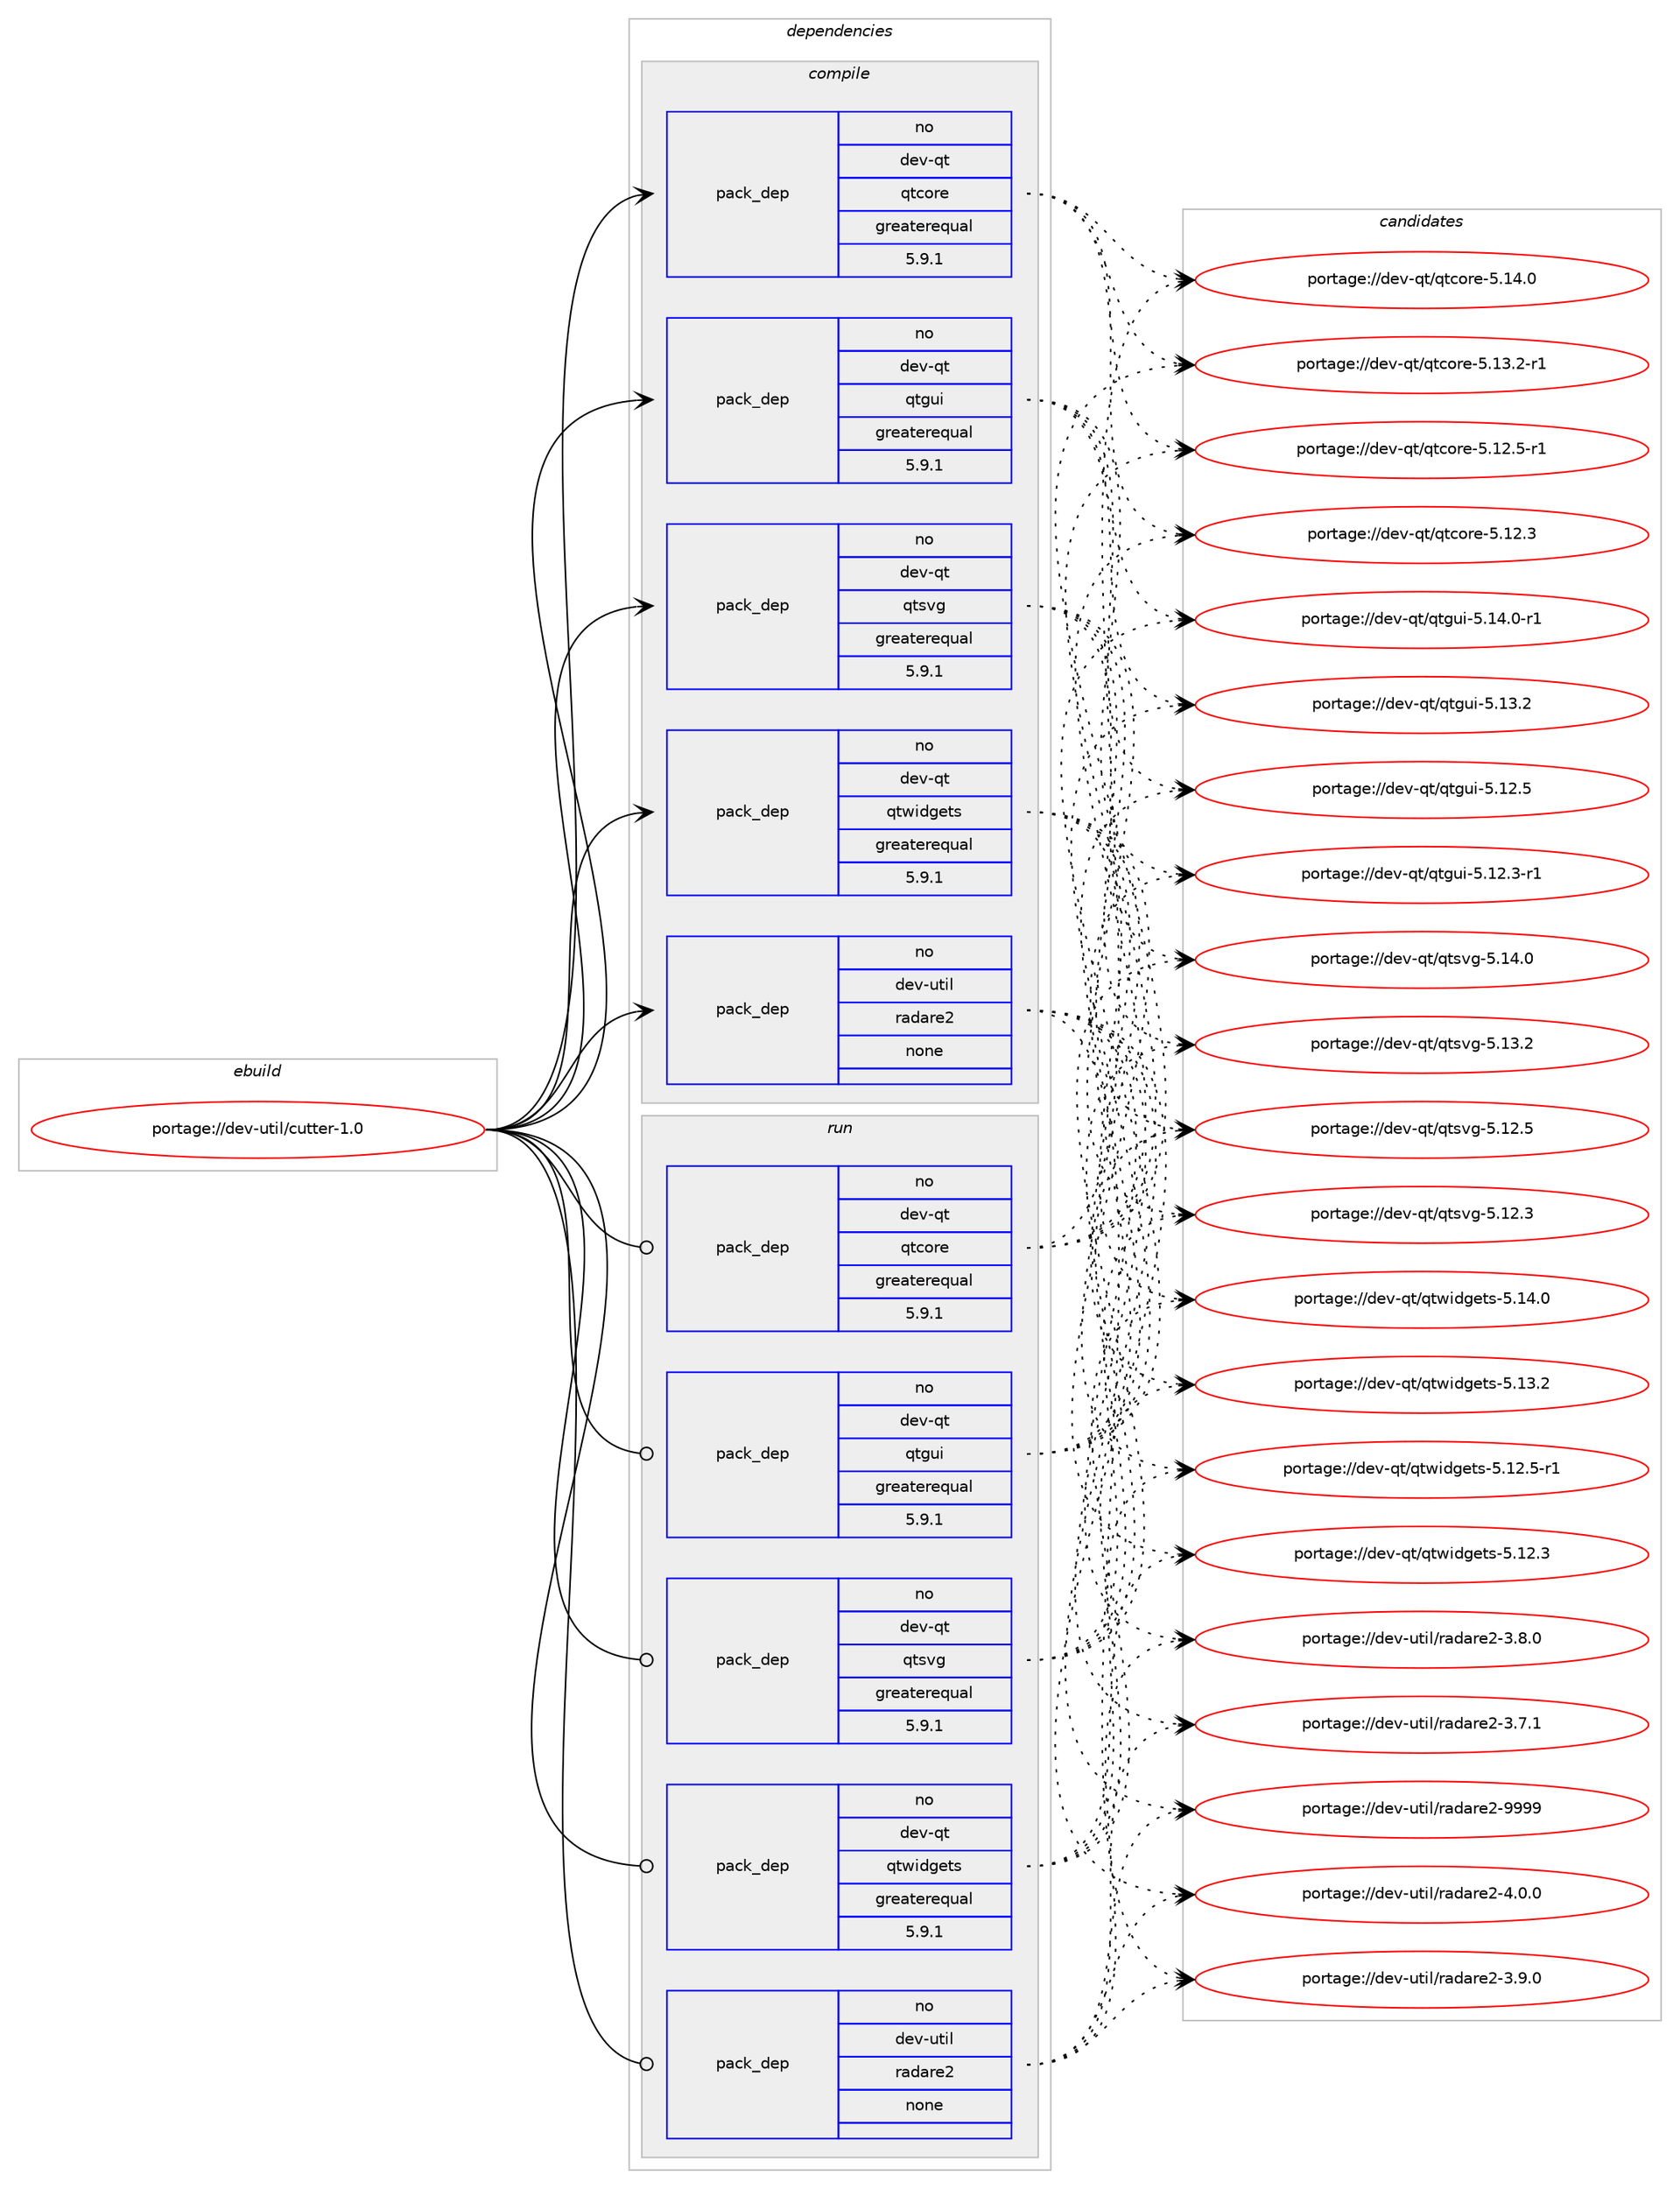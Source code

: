 digraph prolog {

# *************
# Graph options
# *************

newrank=true;
concentrate=true;
compound=true;
graph [rankdir=LR,fontname=Helvetica,fontsize=10,ranksep=1.5];#, ranksep=2.5, nodesep=0.2];
edge  [arrowhead=vee];
node  [fontname=Helvetica,fontsize=10];

# **********
# The ebuild
# **********

subgraph cluster_leftcol {
color=gray;
rank=same;
label=<<i>ebuild</i>>;
id [label="portage://dev-util/cutter-1.0", color=red, width=4, href="../dev-util/cutter-1.0.svg"];
}

# ****************
# The dependencies
# ****************

subgraph cluster_midcol {
color=gray;
label=<<i>dependencies</i>>;
subgraph cluster_compile {
fillcolor="#eeeeee";
style=filled;
label=<<i>compile</i>>;
subgraph pack235921 {
dependency303565 [label=<<TABLE BORDER="0" CELLBORDER="1" CELLSPACING="0" CELLPADDING="4" WIDTH="220"><TR><TD ROWSPAN="6" CELLPADDING="30">pack_dep</TD></TR><TR><TD WIDTH="110">no</TD></TR><TR><TD>dev-qt</TD></TR><TR><TD>qtcore</TD></TR><TR><TD>greaterequal</TD></TR><TR><TD>5.9.1</TD></TR></TABLE>>, shape=none, color=blue];
}
id:e -> dependency303565:w [weight=20,style="solid",arrowhead="vee"];
subgraph pack235922 {
dependency303566 [label=<<TABLE BORDER="0" CELLBORDER="1" CELLSPACING="0" CELLPADDING="4" WIDTH="220"><TR><TD ROWSPAN="6" CELLPADDING="30">pack_dep</TD></TR><TR><TD WIDTH="110">no</TD></TR><TR><TD>dev-qt</TD></TR><TR><TD>qtgui</TD></TR><TR><TD>greaterequal</TD></TR><TR><TD>5.9.1</TD></TR></TABLE>>, shape=none, color=blue];
}
id:e -> dependency303566:w [weight=20,style="solid",arrowhead="vee"];
subgraph pack235923 {
dependency303567 [label=<<TABLE BORDER="0" CELLBORDER="1" CELLSPACING="0" CELLPADDING="4" WIDTH="220"><TR><TD ROWSPAN="6" CELLPADDING="30">pack_dep</TD></TR><TR><TD WIDTH="110">no</TD></TR><TR><TD>dev-qt</TD></TR><TR><TD>qtsvg</TD></TR><TR><TD>greaterequal</TD></TR><TR><TD>5.9.1</TD></TR></TABLE>>, shape=none, color=blue];
}
id:e -> dependency303567:w [weight=20,style="solid",arrowhead="vee"];
subgraph pack235924 {
dependency303568 [label=<<TABLE BORDER="0" CELLBORDER="1" CELLSPACING="0" CELLPADDING="4" WIDTH="220"><TR><TD ROWSPAN="6" CELLPADDING="30">pack_dep</TD></TR><TR><TD WIDTH="110">no</TD></TR><TR><TD>dev-qt</TD></TR><TR><TD>qtwidgets</TD></TR><TR><TD>greaterequal</TD></TR><TR><TD>5.9.1</TD></TR></TABLE>>, shape=none, color=blue];
}
id:e -> dependency303568:w [weight=20,style="solid",arrowhead="vee"];
subgraph pack235925 {
dependency303569 [label=<<TABLE BORDER="0" CELLBORDER="1" CELLSPACING="0" CELLPADDING="4" WIDTH="220"><TR><TD ROWSPAN="6" CELLPADDING="30">pack_dep</TD></TR><TR><TD WIDTH="110">no</TD></TR><TR><TD>dev-util</TD></TR><TR><TD>radare2</TD></TR><TR><TD>none</TD></TR><TR><TD></TD></TR></TABLE>>, shape=none, color=blue];
}
id:e -> dependency303569:w [weight=20,style="solid",arrowhead="vee"];
}
subgraph cluster_compileandrun {
fillcolor="#eeeeee";
style=filled;
label=<<i>compile and run</i>>;
}
subgraph cluster_run {
fillcolor="#eeeeee";
style=filled;
label=<<i>run</i>>;
subgraph pack235926 {
dependency303570 [label=<<TABLE BORDER="0" CELLBORDER="1" CELLSPACING="0" CELLPADDING="4" WIDTH="220"><TR><TD ROWSPAN="6" CELLPADDING="30">pack_dep</TD></TR><TR><TD WIDTH="110">no</TD></TR><TR><TD>dev-qt</TD></TR><TR><TD>qtcore</TD></TR><TR><TD>greaterequal</TD></TR><TR><TD>5.9.1</TD></TR></TABLE>>, shape=none, color=blue];
}
id:e -> dependency303570:w [weight=20,style="solid",arrowhead="odot"];
subgraph pack235927 {
dependency303571 [label=<<TABLE BORDER="0" CELLBORDER="1" CELLSPACING="0" CELLPADDING="4" WIDTH="220"><TR><TD ROWSPAN="6" CELLPADDING="30">pack_dep</TD></TR><TR><TD WIDTH="110">no</TD></TR><TR><TD>dev-qt</TD></TR><TR><TD>qtgui</TD></TR><TR><TD>greaterequal</TD></TR><TR><TD>5.9.1</TD></TR></TABLE>>, shape=none, color=blue];
}
id:e -> dependency303571:w [weight=20,style="solid",arrowhead="odot"];
subgraph pack235928 {
dependency303572 [label=<<TABLE BORDER="0" CELLBORDER="1" CELLSPACING="0" CELLPADDING="4" WIDTH="220"><TR><TD ROWSPAN="6" CELLPADDING="30">pack_dep</TD></TR><TR><TD WIDTH="110">no</TD></TR><TR><TD>dev-qt</TD></TR><TR><TD>qtsvg</TD></TR><TR><TD>greaterequal</TD></TR><TR><TD>5.9.1</TD></TR></TABLE>>, shape=none, color=blue];
}
id:e -> dependency303572:w [weight=20,style="solid",arrowhead="odot"];
subgraph pack235929 {
dependency303573 [label=<<TABLE BORDER="0" CELLBORDER="1" CELLSPACING="0" CELLPADDING="4" WIDTH="220"><TR><TD ROWSPAN="6" CELLPADDING="30">pack_dep</TD></TR><TR><TD WIDTH="110">no</TD></TR><TR><TD>dev-qt</TD></TR><TR><TD>qtwidgets</TD></TR><TR><TD>greaterequal</TD></TR><TR><TD>5.9.1</TD></TR></TABLE>>, shape=none, color=blue];
}
id:e -> dependency303573:w [weight=20,style="solid",arrowhead="odot"];
subgraph pack235930 {
dependency303574 [label=<<TABLE BORDER="0" CELLBORDER="1" CELLSPACING="0" CELLPADDING="4" WIDTH="220"><TR><TD ROWSPAN="6" CELLPADDING="30">pack_dep</TD></TR><TR><TD WIDTH="110">no</TD></TR><TR><TD>dev-util</TD></TR><TR><TD>radare2</TD></TR><TR><TD>none</TD></TR><TR><TD></TD></TR></TABLE>>, shape=none, color=blue];
}
id:e -> dependency303574:w [weight=20,style="solid",arrowhead="odot"];
}
}

# **************
# The candidates
# **************

subgraph cluster_choices {
rank=same;
color=gray;
label=<<i>candidates</i>>;

subgraph choice235921 {
color=black;
nodesep=1;
choice10010111845113116471131169911111410145534649524648 [label="portage://dev-qt/qtcore-5.14.0", color=red, width=4,href="../dev-qt/qtcore-5.14.0.svg"];
choice100101118451131164711311699111114101455346495146504511449 [label="portage://dev-qt/qtcore-5.13.2-r1", color=red, width=4,href="../dev-qt/qtcore-5.13.2-r1.svg"];
choice100101118451131164711311699111114101455346495046534511449 [label="portage://dev-qt/qtcore-5.12.5-r1", color=red, width=4,href="../dev-qt/qtcore-5.12.5-r1.svg"];
choice10010111845113116471131169911111410145534649504651 [label="portage://dev-qt/qtcore-5.12.3", color=red, width=4,href="../dev-qt/qtcore-5.12.3.svg"];
dependency303565:e -> choice10010111845113116471131169911111410145534649524648:w [style=dotted,weight="100"];
dependency303565:e -> choice100101118451131164711311699111114101455346495146504511449:w [style=dotted,weight="100"];
dependency303565:e -> choice100101118451131164711311699111114101455346495046534511449:w [style=dotted,weight="100"];
dependency303565:e -> choice10010111845113116471131169911111410145534649504651:w [style=dotted,weight="100"];
}
subgraph choice235922 {
color=black;
nodesep=1;
choice1001011184511311647113116103117105455346495246484511449 [label="portage://dev-qt/qtgui-5.14.0-r1", color=red, width=4,href="../dev-qt/qtgui-5.14.0-r1.svg"];
choice100101118451131164711311610311710545534649514650 [label="portage://dev-qt/qtgui-5.13.2", color=red, width=4,href="../dev-qt/qtgui-5.13.2.svg"];
choice100101118451131164711311610311710545534649504653 [label="portage://dev-qt/qtgui-5.12.5", color=red, width=4,href="../dev-qt/qtgui-5.12.5.svg"];
choice1001011184511311647113116103117105455346495046514511449 [label="portage://dev-qt/qtgui-5.12.3-r1", color=red, width=4,href="../dev-qt/qtgui-5.12.3-r1.svg"];
dependency303566:e -> choice1001011184511311647113116103117105455346495246484511449:w [style=dotted,weight="100"];
dependency303566:e -> choice100101118451131164711311610311710545534649514650:w [style=dotted,weight="100"];
dependency303566:e -> choice100101118451131164711311610311710545534649504653:w [style=dotted,weight="100"];
dependency303566:e -> choice1001011184511311647113116103117105455346495046514511449:w [style=dotted,weight="100"];
}
subgraph choice235923 {
color=black;
nodesep=1;
choice100101118451131164711311611511810345534649524648 [label="portage://dev-qt/qtsvg-5.14.0", color=red, width=4,href="../dev-qt/qtsvg-5.14.0.svg"];
choice100101118451131164711311611511810345534649514650 [label="portage://dev-qt/qtsvg-5.13.2", color=red, width=4,href="../dev-qt/qtsvg-5.13.2.svg"];
choice100101118451131164711311611511810345534649504653 [label="portage://dev-qt/qtsvg-5.12.5", color=red, width=4,href="../dev-qt/qtsvg-5.12.5.svg"];
choice100101118451131164711311611511810345534649504651 [label="portage://dev-qt/qtsvg-5.12.3", color=red, width=4,href="../dev-qt/qtsvg-5.12.3.svg"];
dependency303567:e -> choice100101118451131164711311611511810345534649524648:w [style=dotted,weight="100"];
dependency303567:e -> choice100101118451131164711311611511810345534649514650:w [style=dotted,weight="100"];
dependency303567:e -> choice100101118451131164711311611511810345534649504653:w [style=dotted,weight="100"];
dependency303567:e -> choice100101118451131164711311611511810345534649504651:w [style=dotted,weight="100"];
}
subgraph choice235924 {
color=black;
nodesep=1;
choice100101118451131164711311611910510010310111611545534649524648 [label="portage://dev-qt/qtwidgets-5.14.0", color=red, width=4,href="../dev-qt/qtwidgets-5.14.0.svg"];
choice100101118451131164711311611910510010310111611545534649514650 [label="portage://dev-qt/qtwidgets-5.13.2", color=red, width=4,href="../dev-qt/qtwidgets-5.13.2.svg"];
choice1001011184511311647113116119105100103101116115455346495046534511449 [label="portage://dev-qt/qtwidgets-5.12.5-r1", color=red, width=4,href="../dev-qt/qtwidgets-5.12.5-r1.svg"];
choice100101118451131164711311611910510010310111611545534649504651 [label="portage://dev-qt/qtwidgets-5.12.3", color=red, width=4,href="../dev-qt/qtwidgets-5.12.3.svg"];
dependency303568:e -> choice100101118451131164711311611910510010310111611545534649524648:w [style=dotted,weight="100"];
dependency303568:e -> choice100101118451131164711311611910510010310111611545534649514650:w [style=dotted,weight="100"];
dependency303568:e -> choice1001011184511311647113116119105100103101116115455346495046534511449:w [style=dotted,weight="100"];
dependency303568:e -> choice100101118451131164711311611910510010310111611545534649504651:w [style=dotted,weight="100"];
}
subgraph choice235925 {
color=black;
nodesep=1;
choice10010111845117116105108471149710097114101504557575757 [label="portage://dev-util/radare2-9999", color=red, width=4,href="../dev-util/radare2-9999.svg"];
choice1001011184511711610510847114971009711410150455246484648 [label="portage://dev-util/radare2-4.0.0", color=red, width=4,href="../dev-util/radare2-4.0.0.svg"];
choice1001011184511711610510847114971009711410150455146574648 [label="portage://dev-util/radare2-3.9.0", color=red, width=4,href="../dev-util/radare2-3.9.0.svg"];
choice1001011184511711610510847114971009711410150455146564648 [label="portage://dev-util/radare2-3.8.0", color=red, width=4,href="../dev-util/radare2-3.8.0.svg"];
choice1001011184511711610510847114971009711410150455146554649 [label="portage://dev-util/radare2-3.7.1", color=red, width=4,href="../dev-util/radare2-3.7.1.svg"];
dependency303569:e -> choice10010111845117116105108471149710097114101504557575757:w [style=dotted,weight="100"];
dependency303569:e -> choice1001011184511711610510847114971009711410150455246484648:w [style=dotted,weight="100"];
dependency303569:e -> choice1001011184511711610510847114971009711410150455146574648:w [style=dotted,weight="100"];
dependency303569:e -> choice1001011184511711610510847114971009711410150455146564648:w [style=dotted,weight="100"];
dependency303569:e -> choice1001011184511711610510847114971009711410150455146554649:w [style=dotted,weight="100"];
}
subgraph choice235926 {
color=black;
nodesep=1;
choice10010111845113116471131169911111410145534649524648 [label="portage://dev-qt/qtcore-5.14.0", color=red, width=4,href="../dev-qt/qtcore-5.14.0.svg"];
choice100101118451131164711311699111114101455346495146504511449 [label="portage://dev-qt/qtcore-5.13.2-r1", color=red, width=4,href="../dev-qt/qtcore-5.13.2-r1.svg"];
choice100101118451131164711311699111114101455346495046534511449 [label="portage://dev-qt/qtcore-5.12.5-r1", color=red, width=4,href="../dev-qt/qtcore-5.12.5-r1.svg"];
choice10010111845113116471131169911111410145534649504651 [label="portage://dev-qt/qtcore-5.12.3", color=red, width=4,href="../dev-qt/qtcore-5.12.3.svg"];
dependency303570:e -> choice10010111845113116471131169911111410145534649524648:w [style=dotted,weight="100"];
dependency303570:e -> choice100101118451131164711311699111114101455346495146504511449:w [style=dotted,weight="100"];
dependency303570:e -> choice100101118451131164711311699111114101455346495046534511449:w [style=dotted,weight="100"];
dependency303570:e -> choice10010111845113116471131169911111410145534649504651:w [style=dotted,weight="100"];
}
subgraph choice235927 {
color=black;
nodesep=1;
choice1001011184511311647113116103117105455346495246484511449 [label="portage://dev-qt/qtgui-5.14.0-r1", color=red, width=4,href="../dev-qt/qtgui-5.14.0-r1.svg"];
choice100101118451131164711311610311710545534649514650 [label="portage://dev-qt/qtgui-5.13.2", color=red, width=4,href="../dev-qt/qtgui-5.13.2.svg"];
choice100101118451131164711311610311710545534649504653 [label="portage://dev-qt/qtgui-5.12.5", color=red, width=4,href="../dev-qt/qtgui-5.12.5.svg"];
choice1001011184511311647113116103117105455346495046514511449 [label="portage://dev-qt/qtgui-5.12.3-r1", color=red, width=4,href="../dev-qt/qtgui-5.12.3-r1.svg"];
dependency303571:e -> choice1001011184511311647113116103117105455346495246484511449:w [style=dotted,weight="100"];
dependency303571:e -> choice100101118451131164711311610311710545534649514650:w [style=dotted,weight="100"];
dependency303571:e -> choice100101118451131164711311610311710545534649504653:w [style=dotted,weight="100"];
dependency303571:e -> choice1001011184511311647113116103117105455346495046514511449:w [style=dotted,weight="100"];
}
subgraph choice235928 {
color=black;
nodesep=1;
choice100101118451131164711311611511810345534649524648 [label="portage://dev-qt/qtsvg-5.14.0", color=red, width=4,href="../dev-qt/qtsvg-5.14.0.svg"];
choice100101118451131164711311611511810345534649514650 [label="portage://dev-qt/qtsvg-5.13.2", color=red, width=4,href="../dev-qt/qtsvg-5.13.2.svg"];
choice100101118451131164711311611511810345534649504653 [label="portage://dev-qt/qtsvg-5.12.5", color=red, width=4,href="../dev-qt/qtsvg-5.12.5.svg"];
choice100101118451131164711311611511810345534649504651 [label="portage://dev-qt/qtsvg-5.12.3", color=red, width=4,href="../dev-qt/qtsvg-5.12.3.svg"];
dependency303572:e -> choice100101118451131164711311611511810345534649524648:w [style=dotted,weight="100"];
dependency303572:e -> choice100101118451131164711311611511810345534649514650:w [style=dotted,weight="100"];
dependency303572:e -> choice100101118451131164711311611511810345534649504653:w [style=dotted,weight="100"];
dependency303572:e -> choice100101118451131164711311611511810345534649504651:w [style=dotted,weight="100"];
}
subgraph choice235929 {
color=black;
nodesep=1;
choice100101118451131164711311611910510010310111611545534649524648 [label="portage://dev-qt/qtwidgets-5.14.0", color=red, width=4,href="../dev-qt/qtwidgets-5.14.0.svg"];
choice100101118451131164711311611910510010310111611545534649514650 [label="portage://dev-qt/qtwidgets-5.13.2", color=red, width=4,href="../dev-qt/qtwidgets-5.13.2.svg"];
choice1001011184511311647113116119105100103101116115455346495046534511449 [label="portage://dev-qt/qtwidgets-5.12.5-r1", color=red, width=4,href="../dev-qt/qtwidgets-5.12.5-r1.svg"];
choice100101118451131164711311611910510010310111611545534649504651 [label="portage://dev-qt/qtwidgets-5.12.3", color=red, width=4,href="../dev-qt/qtwidgets-5.12.3.svg"];
dependency303573:e -> choice100101118451131164711311611910510010310111611545534649524648:w [style=dotted,weight="100"];
dependency303573:e -> choice100101118451131164711311611910510010310111611545534649514650:w [style=dotted,weight="100"];
dependency303573:e -> choice1001011184511311647113116119105100103101116115455346495046534511449:w [style=dotted,weight="100"];
dependency303573:e -> choice100101118451131164711311611910510010310111611545534649504651:w [style=dotted,weight="100"];
}
subgraph choice235930 {
color=black;
nodesep=1;
choice10010111845117116105108471149710097114101504557575757 [label="portage://dev-util/radare2-9999", color=red, width=4,href="../dev-util/radare2-9999.svg"];
choice1001011184511711610510847114971009711410150455246484648 [label="portage://dev-util/radare2-4.0.0", color=red, width=4,href="../dev-util/radare2-4.0.0.svg"];
choice1001011184511711610510847114971009711410150455146574648 [label="portage://dev-util/radare2-3.9.0", color=red, width=4,href="../dev-util/radare2-3.9.0.svg"];
choice1001011184511711610510847114971009711410150455146564648 [label="portage://dev-util/radare2-3.8.0", color=red, width=4,href="../dev-util/radare2-3.8.0.svg"];
choice1001011184511711610510847114971009711410150455146554649 [label="portage://dev-util/radare2-3.7.1", color=red, width=4,href="../dev-util/radare2-3.7.1.svg"];
dependency303574:e -> choice10010111845117116105108471149710097114101504557575757:w [style=dotted,weight="100"];
dependency303574:e -> choice1001011184511711610510847114971009711410150455246484648:w [style=dotted,weight="100"];
dependency303574:e -> choice1001011184511711610510847114971009711410150455146574648:w [style=dotted,weight="100"];
dependency303574:e -> choice1001011184511711610510847114971009711410150455146564648:w [style=dotted,weight="100"];
dependency303574:e -> choice1001011184511711610510847114971009711410150455146554649:w [style=dotted,weight="100"];
}
}

}
